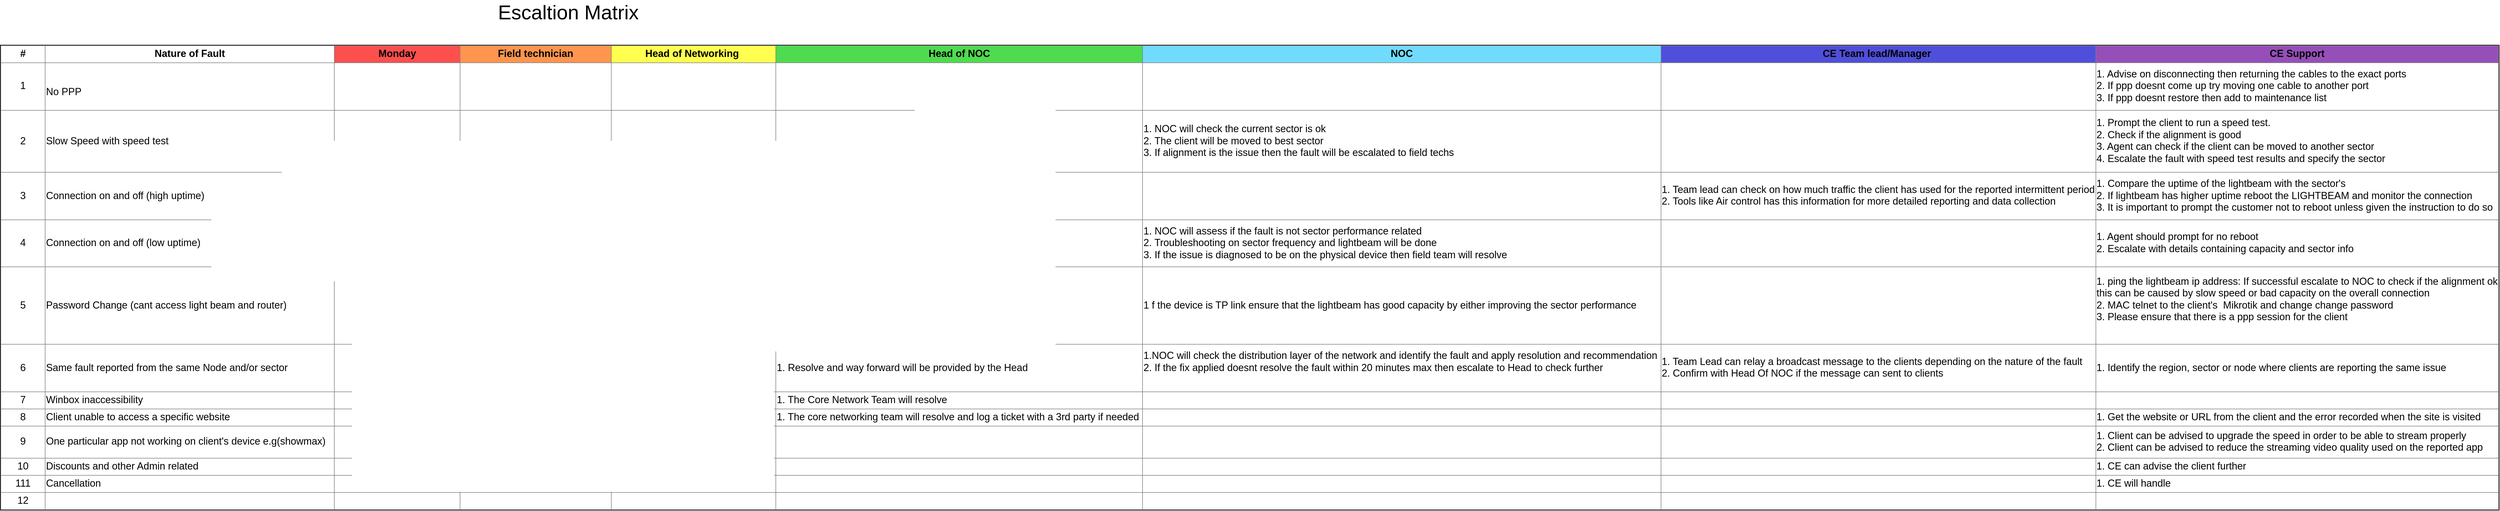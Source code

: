 <mxfile version="17.4.4" type="github">
  <diagram name="Page-1" id="e7010aeb-78dc-98c9-4316-6516fd28bfe3">
    <mxGraphModel dx="2955.5" dy="754" grid="1" gridSize="10" guides="1" tooltips="1" connect="1" arrows="1" fold="1" page="1" pageScale="1.5" pageWidth="1169" pageHeight="826" background="none" math="0" shadow="0">
      <root>
        <mxCell id="0" style=";html=1;" />
        <mxCell id="1" style=";html=1;" parent="0" />
        <mxCell id="260548aa2b6a5931-6" value="&lt;table border=&quot;1&quot; width=&quot;100%&quot; style=&quot;width: 100% ; height: 100% ; border-collapse: collapse&quot;&gt;&lt;tbody&gt;&lt;tr align=&quot;center&quot;&gt;&lt;th width=&quot;4%&quot;&gt;&lt;font face=&quot;Arial&quot;&gt;#&lt;br&gt;&lt;/font&gt;&lt;/th&gt;&lt;th width=&quot;12%&quot;&gt;&lt;font face=&quot;Arial&quot;&gt;Nature of Fault&lt;/font&gt;&lt;/th&gt;&lt;th width=&quot;12%&quot; bgcolor=&quot;#FE4F4F&quot;&gt;&lt;font face=&quot;Arial&quot;&gt;Monday&lt;br&gt;&lt;/font&gt;&lt;/th&gt;&lt;th width=&quot;12%&quot; bgcolor=&quot;#FF954F&quot;&gt;&lt;font face=&quot;Arial&quot;&gt;Field technician&lt;br&gt;&lt;/font&gt;&lt;/th&gt;&lt;th width=&quot;12%&quot; bgcolor=&quot;#FFFF4F&quot;&gt;&lt;font face=&quot;Arial&quot;&gt;Head of Networking&amp;nbsp;&lt;br&gt;&lt;/font&gt;&lt;/th&gt;&lt;th width=&quot;12%&quot; bgcolor=&quot;#4FDB4F&quot;&gt;&lt;font face=&quot;Arial&quot;&gt;Head of NOC&lt;br&gt;&lt;/font&gt;&lt;/th&gt;&lt;th width=&quot;12%&quot; bgcolor=&quot;#71DBFE&quot;&gt;&lt;font face=&quot;Arial&quot;&gt;NOC&lt;/font&gt;&lt;/th&gt;&lt;th width=&quot;12%&quot; bgcolor=&quot;#4F4FDB&quot;&gt;&lt;font face=&quot;Arial&quot;&gt;CE Team lead/Manager&amp;nbsp;&lt;br&gt;&lt;/font&gt;&lt;/th&gt;&lt;th width=&quot;12%&quot; bgcolor=&quot;#964FB8&quot;&gt;&lt;font face=&quot;Arial&quot;&gt;CE Support&lt;/font&gt;&lt;/th&gt;&lt;/tr&gt;&lt;tr align=&quot;left&quot;&gt;&lt;td style=&quot;text-align: center&quot;&gt;1&lt;/td&gt;&lt;td&gt;&lt;br&gt;No PPP&lt;/td&gt;&lt;td&gt;&lt;/td&gt;&lt;td&gt;&lt;/td&gt;&lt;td&gt;&lt;/td&gt;&lt;td&gt;&lt;/td&gt;&lt;td&gt;&lt;/td&gt;&lt;td&gt;&lt;/td&gt;&lt;td&gt;1. Advise on disconnecting then returning the cables to the exact ports&lt;br&gt;2. If ppp doesnt come up try moving one cable to another port&amp;nbsp;&lt;br&gt;3. If ppp doesnt restore then add to maintenance list&amp;nbsp;&lt;/td&gt;&lt;/tr&gt;&lt;tr align=&quot;left&quot;&gt;&lt;td style=&quot;text-align: center&quot;&gt;2&lt;/td&gt;&lt;td&gt;Slow Speed with speed test&lt;/td&gt;&lt;td&gt;&lt;/td&gt;&lt;td&gt;&lt;/td&gt;&lt;td&gt;&lt;/td&gt;&lt;td&gt;&lt;/td&gt;&lt;td&gt;1. NOC will check the current sector is ok&lt;br&gt;2. The client will be moved to best sector&amp;nbsp;&lt;br&gt;3. If alignment is the issue then the fault will be escalated to field techs&lt;/td&gt;&lt;td&gt;&lt;/td&gt;&lt;td&gt;1. Prompt the client to run a speed test.&lt;br&gt;2. Check if the alignment is good&lt;br&gt;3. Agent can check if the client can be moved to another sector&lt;br&gt;4. Escalate the fault with speed test results and specify the sector&amp;nbsp;&lt;/td&gt;&lt;/tr&gt;&lt;tr align=&quot;left&quot;&gt;&lt;td style=&quot;text-align: center&quot;&gt;3&lt;/td&gt;&lt;td&gt;Connection on and off (high uptime)&lt;/td&gt;&lt;td&gt;&lt;/td&gt;&lt;td&gt;&lt;/td&gt;&lt;td&gt;&lt;/td&gt;&lt;td&gt;&lt;/td&gt;&lt;td&gt;&lt;/td&gt;&lt;td&gt;1. Team lead can check on how much traffic the client has used for the reported intermittent period&lt;br&gt;2. Tools like Air control has this information for more detailed reporting and data collection&amp;nbsp;&lt;/td&gt;&lt;td&gt;1. Compare the uptime of the lightbeam with the sector&#39;s&lt;br&gt;2. If lightbeam has higher uptime reboot the LIGHTBEAM and monitor the connection&lt;br&gt;3. It is important to prompt the customer not to reboot unless given the instruction to do so&lt;/td&gt;&lt;/tr&gt;&lt;tr align=&quot;left&quot;&gt;&lt;td style=&quot;text-align: center&quot;&gt;4&lt;/td&gt;&lt;td&gt;Connection on and off (low uptime)&lt;/td&gt;&lt;td&gt;&lt;/td&gt;&lt;td&gt;&lt;/td&gt;&lt;td&gt;&lt;/td&gt;&lt;td&gt;&lt;/td&gt;&lt;td&gt;1. NOC will assess if the fault is not sector performance related&lt;br&gt;2. Troubleshooting on sector frequency and lightbeam will be done&lt;br&gt;3. If the issue is diagnosed to be on the physical device then field team will resolve&amp;nbsp;&lt;/td&gt;&lt;td&gt;&lt;/td&gt;&lt;td&gt;1. Agent should prompt for no reboot&amp;nbsp;&lt;br&gt;2. Escalate with details containing capacity and sector info&lt;/td&gt;&lt;/tr&gt;&lt;tr align=&quot;left&quot;&gt;&lt;td style=&quot;text-align: center&quot;&gt;5&lt;/td&gt;&lt;td&gt;Password Change (cant access light beam and router)&lt;/td&gt;&lt;td&gt;&lt;/td&gt;&lt;td&gt;&lt;/td&gt;&lt;td&gt;&lt;/td&gt;&lt;td&gt;&lt;/td&gt;&lt;td&gt;1 f the device is TP link ensure that the lightbeam has good capacity by either improving the sector performance&amp;nbsp;&lt;/td&gt;&lt;td&gt;&lt;/td&gt;&lt;td&gt;1. ping the lightbeam ip address: If successful escalate to NOC to check if the alignment ok&lt;br&gt;this can be caused by slow speed or bad capacity on the overall connection&lt;br&gt;2. MAC telnet to the client&#39;s&amp;nbsp; Mikrotik and change change password&amp;nbsp;&lt;br&gt;3. Please ensure that there is a ppp session for the client&amp;nbsp;&lt;br&gt;&lt;br&gt;&lt;/td&gt;&lt;/tr&gt;&lt;tr align=&quot;left&quot;&gt;&lt;td style=&quot;text-align: center&quot;&gt;6&lt;/td&gt;&lt;td&gt;Same fault reported from the same Node and/or sector&amp;nbsp;&lt;/td&gt;&lt;td&gt;&lt;/td&gt;&lt;td&gt;&lt;/td&gt;&lt;td&gt;&lt;/td&gt;&lt;td&gt;1. Resolve and way forward will be provided by the Head&lt;/td&gt;&lt;td&gt;1.NOC will check the distribution layer of the network and identify the fault and apply resolution and recommendation&amp;nbsp;&lt;br&gt;2. If the fix applied doesnt resolve the fault within 20 minutes max then escalate to Head to check further&amp;nbsp;&lt;br&gt;&lt;br&gt;&lt;/td&gt;&lt;td&gt;1. Team Lead can relay a broadcast message to the clients depending on the nature of the fault&amp;nbsp;&lt;br&gt;2. Confirm with Head Of NOC if the message can sent to clients&amp;nbsp;&lt;/td&gt;&lt;td&gt;1. Identify the region, sector or node where clients are reporting the same issue&lt;/td&gt;&lt;/tr&gt;&lt;tr align=&quot;left&quot;&gt;&lt;td style=&quot;text-align: center&quot;&gt;7&lt;/td&gt;&lt;td&gt;Winbox inaccessibility&amp;nbsp;&lt;/td&gt;&lt;td&gt;&lt;/td&gt;&lt;td&gt;&lt;/td&gt;&lt;td&gt;&lt;/td&gt;&lt;td&gt;1. The Core Network Team will resolve&lt;/td&gt;&lt;td&gt;&lt;/td&gt;&lt;td&gt;&lt;/td&gt;&lt;td&gt;&lt;/td&gt;&lt;/tr&gt;&lt;tr align=&quot;left&quot;&gt;&lt;td style=&quot;text-align: center&quot;&gt;8&lt;/td&gt;&lt;td&gt;Client unable to access a specific website&lt;/td&gt;&lt;td&gt;&lt;/td&gt;&lt;td&gt;&lt;/td&gt;&lt;td&gt;&lt;/td&gt;&lt;td&gt;1. The core networking team will resolve and log a ticket with a 3rd party if needed&amp;nbsp;&lt;/td&gt;&lt;td&gt;&lt;/td&gt;&lt;td&gt;&lt;/td&gt;&lt;td&gt;1. Get the website or URL from the client and the error recorded when the site is visited&lt;/td&gt;&lt;/tr&gt;&lt;tr align=&quot;left&quot;&gt;&lt;td style=&quot;text-align: center&quot;&gt;9&lt;/td&gt;&lt;td&gt;One particular app not working on client&#39;s device e.g(showmax)&amp;nbsp;&lt;/td&gt;&lt;td&gt;&lt;/td&gt;&lt;td&gt;&lt;/td&gt;&lt;td&gt;&lt;/td&gt;&lt;td&gt;&lt;/td&gt;&lt;td&gt;&lt;/td&gt;&lt;td&gt;&lt;/td&gt;&lt;td&gt;1. Client can be advised to upgrade the speed in order to be able to stream properly&lt;br&gt;2. Client can be advised to reduce the streaming video quality used on the reported app&amp;nbsp;&lt;/td&gt;&lt;/tr&gt;&lt;tr&gt;&lt;td style=&quot;text-align: center&quot;&gt;10&lt;/td&gt;&lt;td style=&quot;text-align: left&quot;&gt;Discounts and other Admin related&amp;nbsp;&lt;/td&gt;&lt;td&gt;&lt;/td&gt;&lt;td&gt;&lt;/td&gt;&lt;td&gt;&lt;/td&gt;&lt;td&gt;&lt;/td&gt;&lt;td&gt;&lt;/td&gt;&lt;td&gt;&lt;/td&gt;&lt;td style=&quot;text-align: left&quot;&gt;1. CE can advise the client further&amp;nbsp;&lt;/td&gt;&lt;/tr&gt;&lt;tr align=&quot;left&quot;&gt;&lt;td style=&quot;text-align: center&quot;&gt;111&lt;/td&gt;&lt;td&gt;Cancellation&amp;nbsp;&lt;/td&gt;&lt;td&gt;&lt;/td&gt;&lt;td&gt;&lt;/td&gt;&lt;td&gt;&lt;/td&gt;&lt;td&gt;&lt;/td&gt;&lt;td&gt;&lt;/td&gt;&lt;td&gt;&lt;/td&gt;&lt;td&gt;1. CE will handle&amp;nbsp;&lt;/td&gt;&lt;/tr&gt;&lt;tr align=&quot;left&quot;&gt;&lt;td style=&quot;text-align: center&quot;&gt;12&lt;/td&gt;&lt;td&gt;&lt;/td&gt;&lt;td&gt;&lt;/td&gt;&lt;td&gt;&lt;/td&gt;&lt;td&gt;&lt;/td&gt;&lt;td&gt;&lt;/td&gt;&lt;td&gt;&lt;/td&gt;&lt;td&gt;&lt;/td&gt;&lt;td&gt;&lt;/td&gt;&lt;/tr&gt;&lt;/tbody&gt;&lt;/table&gt;" style="text;html=1;overflow=fill;strokeColor=#000000;strokeWidth=2;fillColor=#ffffff;fontSize=18;fontColor=#000000;align=center;" parent="1" vertex="1">
          <mxGeometry x="-110" y="170" width="4510" height="840" as="geometry" />
        </mxCell>
        <mxCell id="260548aa2b6a5931-7" value="Escaltion Matrix" style="text;html=1;strokeColor=none;fillColor=none;align=center;verticalAlign=middle;whiteSpace=wrap;fontSize=36;fontColor=#000000;" parent="1" vertex="1">
          <mxGeometry x="430" y="90" width="970" height="40" as="geometry" />
        </mxCell>
      </root>
    </mxGraphModel>
  </diagram>
</mxfile>
